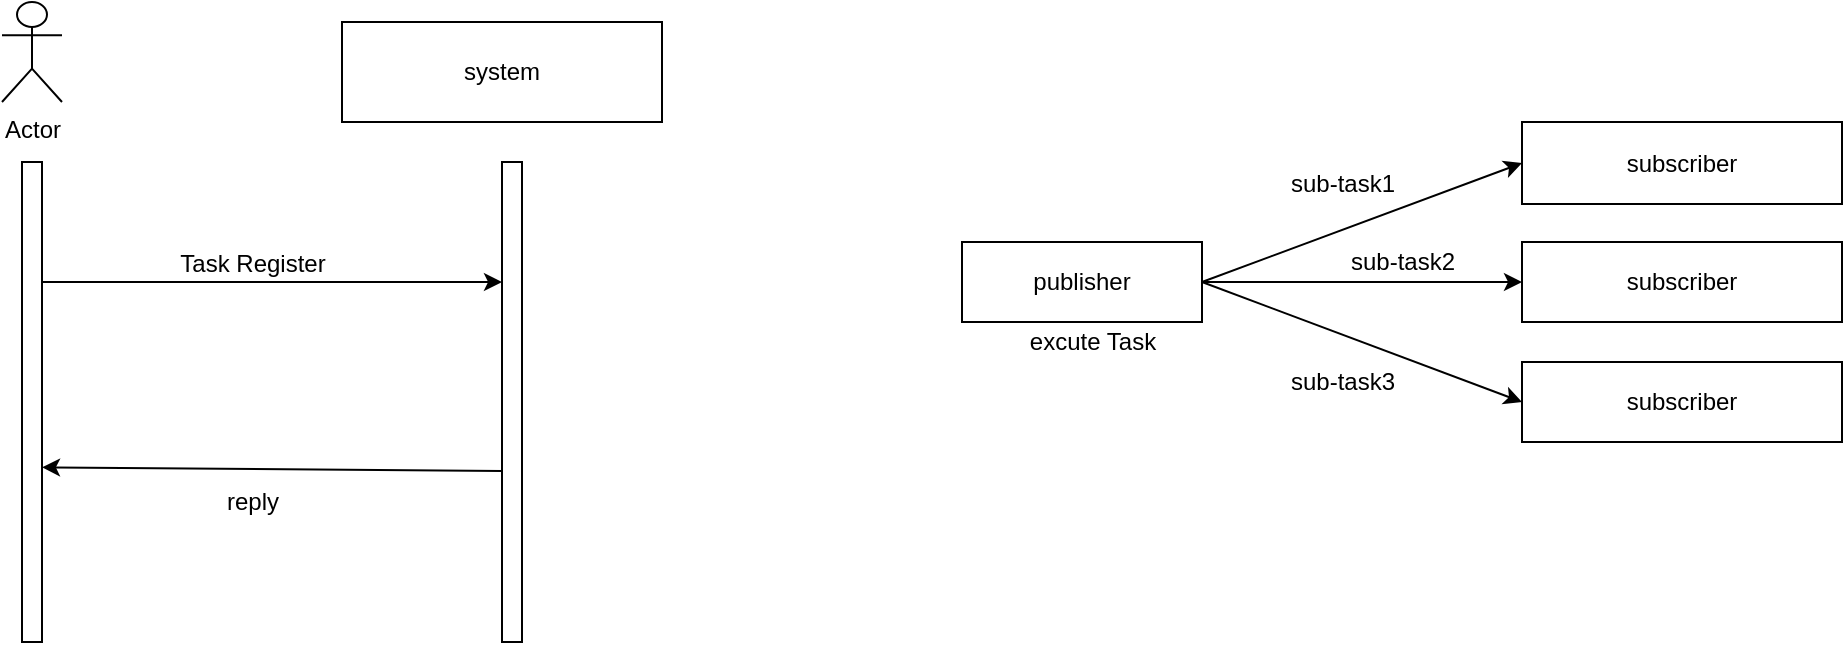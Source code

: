 <mxfile version="13.7.5" type="github">
  <diagram name="Page-1" id="e7e014a7-5840-1c2e-5031-d8a46d1fe8dd">
    <mxGraphModel dx="1231" dy="883" grid="1" gridSize="10" guides="1" tooltips="1" connect="1" arrows="1" fold="1" page="1" pageScale="1" pageWidth="1169" pageHeight="826" background="#ffffff" math="0" shadow="0">
      <root>
        <mxCell id="0" />
        <mxCell id="1" parent="0" />
        <mxCell id="sDdto7aKOgxgB0f0ACSr-41" value="Actor" style="shape=umlActor;verticalLabelPosition=bottom;verticalAlign=top;html=1;outlineConnect=0;" parent="1" vertex="1">
          <mxGeometry x="40" y="40" width="30" height="50" as="geometry" />
        </mxCell>
        <mxCell id="sDdto7aKOgxgB0f0ACSr-42" value="system" style="rounded=0;whiteSpace=wrap;html=1;" parent="1" vertex="1">
          <mxGeometry x="210" y="50" width="160" height="50" as="geometry" />
        </mxCell>
        <mxCell id="sDdto7aKOgxgB0f0ACSr-47" style="edgeStyle=orthogonalEdgeStyle;rounded=0;orthogonalLoop=1;jettySize=auto;html=1;exitX=1;exitY=0.25;exitDx=0;exitDy=0;entryX=0;entryY=0.25;entryDx=0;entryDy=0;" parent="1" source="sDdto7aKOgxgB0f0ACSr-43" target="sDdto7aKOgxgB0f0ACSr-45" edge="1">
          <mxGeometry relative="1" as="geometry">
            <mxPoint x="440" y="210" as="targetPoint" />
          </mxGeometry>
        </mxCell>
        <mxCell id="sDdto7aKOgxgB0f0ACSr-43" value="" style="rounded=0;whiteSpace=wrap;html=1;" parent="1" vertex="1">
          <mxGeometry x="50" y="120" width="10" height="240" as="geometry" />
        </mxCell>
        <mxCell id="sDdto7aKOgxgB0f0ACSr-45" value="" style="rounded=0;whiteSpace=wrap;html=1;" parent="1" vertex="1">
          <mxGeometry x="290" y="120" width="10" height="240" as="geometry" />
        </mxCell>
        <mxCell id="sDdto7aKOgxgB0f0ACSr-49" value="" style="endArrow=classic;html=1;entryX=1;entryY=0.636;entryDx=0;entryDy=0;entryPerimeter=0;exitX=0;exitY=0.644;exitDx=0;exitDy=0;exitPerimeter=0;" parent="1" source="sDdto7aKOgxgB0f0ACSr-45" target="sDdto7aKOgxgB0f0ACSr-43" edge="1">
          <mxGeometry width="50" height="50" relative="1" as="geometry">
            <mxPoint x="370" y="350" as="sourcePoint" />
            <mxPoint x="420" y="300" as="targetPoint" />
          </mxGeometry>
        </mxCell>
        <mxCell id="B4EqauVhTjoRC0mvep1e-1" value="Task Register" style="text;html=1;align=center;verticalAlign=middle;resizable=0;points=[];autosize=1;" vertex="1" parent="1">
          <mxGeometry x="120" y="161" width="90" height="20" as="geometry" />
        </mxCell>
        <mxCell id="B4EqauVhTjoRC0mvep1e-2" value="reply" style="text;html=1;align=center;verticalAlign=middle;resizable=0;points=[];autosize=1;" vertex="1" parent="1">
          <mxGeometry x="145" y="280" width="40" height="20" as="geometry" />
        </mxCell>
        <mxCell id="B4EqauVhTjoRC0mvep1e-5" value="publisher" style="rounded=0;whiteSpace=wrap;html=1;" vertex="1" parent="1">
          <mxGeometry x="520" y="160" width="120" height="40" as="geometry" />
        </mxCell>
        <mxCell id="B4EqauVhTjoRC0mvep1e-6" value="subscriber" style="rounded=0;whiteSpace=wrap;html=1;" vertex="1" parent="1">
          <mxGeometry x="800" y="100" width="160" height="41" as="geometry" />
        </mxCell>
        <mxCell id="B4EqauVhTjoRC0mvep1e-7" style="edgeStyle=orthogonalEdgeStyle;rounded=0;orthogonalLoop=1;jettySize=auto;html=1;exitX=0.5;exitY=1;exitDx=0;exitDy=0;" edge="1" parent="1" source="B4EqauVhTjoRC0mvep1e-6" target="B4EqauVhTjoRC0mvep1e-6">
          <mxGeometry relative="1" as="geometry" />
        </mxCell>
        <mxCell id="B4EqauVhTjoRC0mvep1e-8" value="subscriber" style="rounded=0;whiteSpace=wrap;html=1;" vertex="1" parent="1">
          <mxGeometry x="800" y="160" width="160" height="40" as="geometry" />
        </mxCell>
        <mxCell id="B4EqauVhTjoRC0mvep1e-9" value="subscriber" style="rounded=0;whiteSpace=wrap;html=1;" vertex="1" parent="1">
          <mxGeometry x="800" y="220" width="160" height="40" as="geometry" />
        </mxCell>
        <mxCell id="B4EqauVhTjoRC0mvep1e-11" value="" style="endArrow=classic;html=1;entryX=0;entryY=0.5;entryDx=0;entryDy=0;exitX=1;exitY=0.5;exitDx=0;exitDy=0;" edge="1" parent="1" source="B4EqauVhTjoRC0mvep1e-5" target="B4EqauVhTjoRC0mvep1e-8">
          <mxGeometry width="50" height="50" relative="1" as="geometry">
            <mxPoint x="640" y="190" as="sourcePoint" />
            <mxPoint x="690" y="140" as="targetPoint" />
          </mxGeometry>
        </mxCell>
        <mxCell id="B4EqauVhTjoRC0mvep1e-12" value="" style="endArrow=classic;html=1;entryX=0;entryY=0.5;entryDx=0;entryDy=0;" edge="1" parent="1" target="B4EqauVhTjoRC0mvep1e-6">
          <mxGeometry width="50" height="50" relative="1" as="geometry">
            <mxPoint x="640" y="180" as="sourcePoint" />
            <mxPoint x="810" y="190" as="targetPoint" />
          </mxGeometry>
        </mxCell>
        <mxCell id="B4EqauVhTjoRC0mvep1e-13" value="" style="endArrow=classic;html=1;entryX=0;entryY=0.5;entryDx=0;entryDy=0;exitX=1;exitY=0.5;exitDx=0;exitDy=0;" edge="1" parent="1" source="B4EqauVhTjoRC0mvep1e-5" target="B4EqauVhTjoRC0mvep1e-9">
          <mxGeometry width="50" height="50" relative="1" as="geometry">
            <mxPoint x="650" y="190" as="sourcePoint" />
            <mxPoint x="810" y="130.5" as="targetPoint" />
          </mxGeometry>
        </mxCell>
        <mxCell id="B4EqauVhTjoRC0mvep1e-14" value="excute Task" style="text;html=1;align=center;verticalAlign=middle;resizable=0;points=[];autosize=1;" vertex="1" parent="1">
          <mxGeometry x="545" y="200" width="80" height="20" as="geometry" />
        </mxCell>
        <mxCell id="B4EqauVhTjoRC0mvep1e-15" value="sub-task1" style="text;html=1;align=center;verticalAlign=middle;resizable=0;points=[];autosize=1;" vertex="1" parent="1">
          <mxGeometry x="675" y="121" width="70" height="20" as="geometry" />
        </mxCell>
        <mxCell id="B4EqauVhTjoRC0mvep1e-16" value="sub-task2" style="text;html=1;align=center;verticalAlign=middle;resizable=0;points=[];autosize=1;" vertex="1" parent="1">
          <mxGeometry x="705" y="160" width="70" height="20" as="geometry" />
        </mxCell>
        <mxCell id="B4EqauVhTjoRC0mvep1e-18" value="sub-task3" style="text;html=1;align=center;verticalAlign=middle;resizable=0;points=[];autosize=1;" vertex="1" parent="1">
          <mxGeometry x="675" y="220" width="70" height="20" as="geometry" />
        </mxCell>
      </root>
    </mxGraphModel>
  </diagram>
</mxfile>
